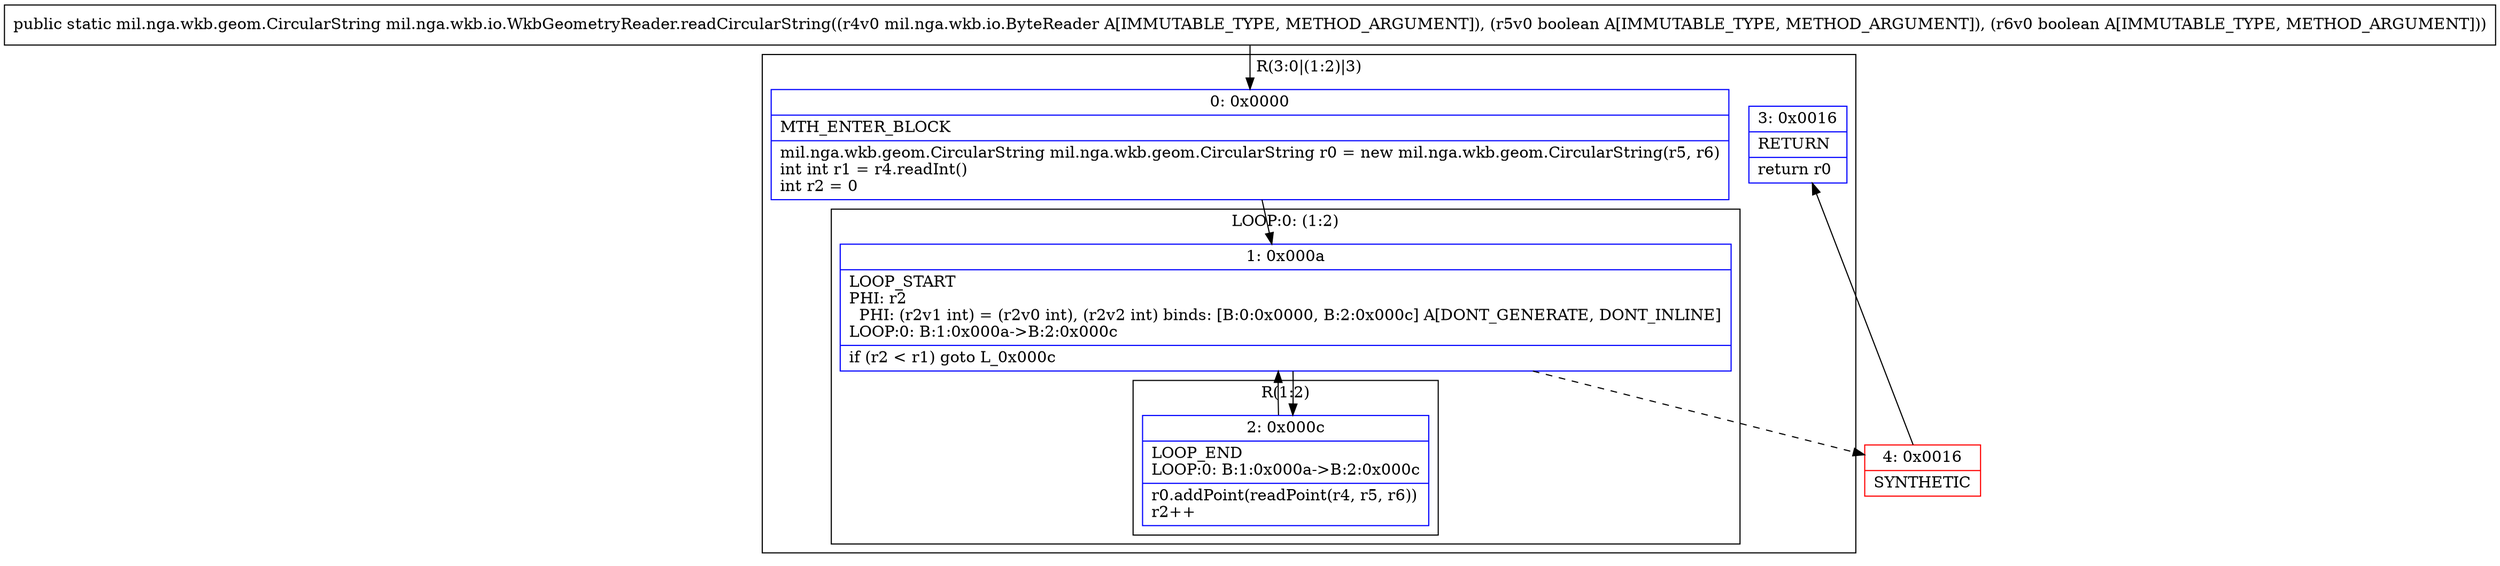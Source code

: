 digraph "CFG formil.nga.wkb.io.WkbGeometryReader.readCircularString(Lmil\/nga\/wkb\/io\/ByteReader;ZZ)Lmil\/nga\/wkb\/geom\/CircularString;" {
subgraph cluster_Region_1490733954 {
label = "R(3:0|(1:2)|3)";
node [shape=record,color=blue];
Node_0 [shape=record,label="{0\:\ 0x0000|MTH_ENTER_BLOCK\l|mil.nga.wkb.geom.CircularString mil.nga.wkb.geom.CircularString r0 = new mil.nga.wkb.geom.CircularString(r5, r6)\lint int r1 = r4.readInt()\lint r2 = 0\l}"];
subgraph cluster_LoopRegion_1783955887 {
label = "LOOP:0: (1:2)";
node [shape=record,color=blue];
Node_1 [shape=record,label="{1\:\ 0x000a|LOOP_START\lPHI: r2 \l  PHI: (r2v1 int) = (r2v0 int), (r2v2 int) binds: [B:0:0x0000, B:2:0x000c] A[DONT_GENERATE, DONT_INLINE]\lLOOP:0: B:1:0x000a\-\>B:2:0x000c\l|if (r2 \< r1) goto L_0x000c\l}"];
subgraph cluster_Region_314114679 {
label = "R(1:2)";
node [shape=record,color=blue];
Node_2 [shape=record,label="{2\:\ 0x000c|LOOP_END\lLOOP:0: B:1:0x000a\-\>B:2:0x000c\l|r0.addPoint(readPoint(r4, r5, r6))\lr2++\l}"];
}
}
Node_3 [shape=record,label="{3\:\ 0x0016|RETURN\l|return r0\l}"];
}
Node_4 [shape=record,color=red,label="{4\:\ 0x0016|SYNTHETIC\l}"];
MethodNode[shape=record,label="{public static mil.nga.wkb.geom.CircularString mil.nga.wkb.io.WkbGeometryReader.readCircularString((r4v0 mil.nga.wkb.io.ByteReader A[IMMUTABLE_TYPE, METHOD_ARGUMENT]), (r5v0 boolean A[IMMUTABLE_TYPE, METHOD_ARGUMENT]), (r6v0 boolean A[IMMUTABLE_TYPE, METHOD_ARGUMENT])) }"];
MethodNode -> Node_0;
Node_0 -> Node_1;
Node_1 -> Node_2;
Node_1 -> Node_4[style=dashed];
Node_2 -> Node_1;
Node_4 -> Node_3;
}

